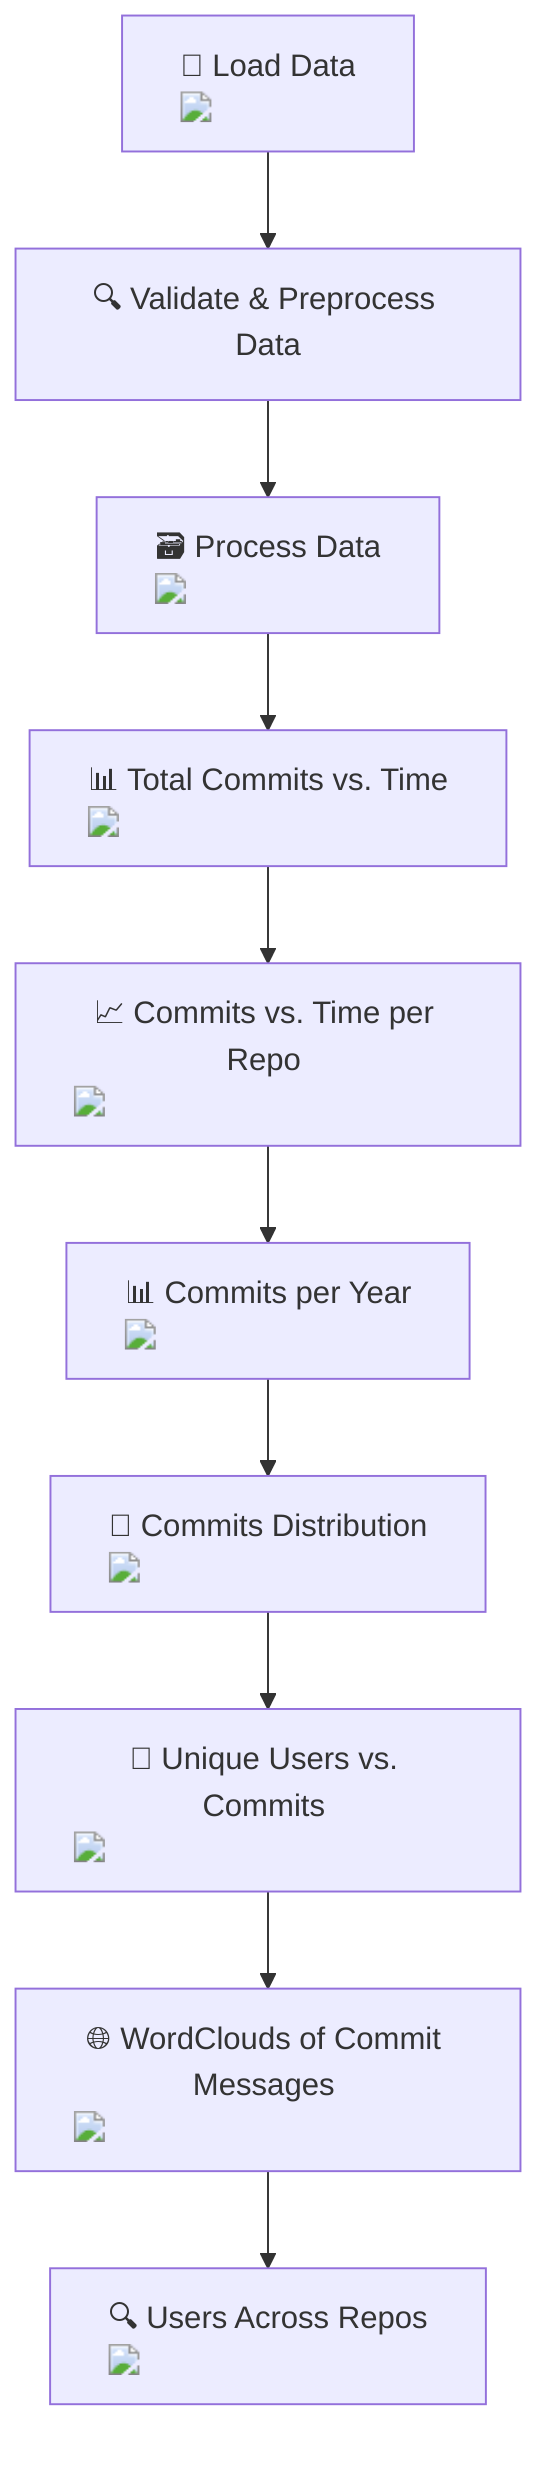 flowchart TD
    A["📂 Load Data <img src='file.svg' />"] --> B["🔍 Validate & Preprocess Data"]
    B --> C["🗃️ Process Data <img src='table.svg' />"]
    C --> D["📊 Total Commits vs. Time <img src='lineplot_template.svg' />"]
    D --> E["📈 Commits vs. Time per Repo <img src='lineplot_template.svg' />"]
    E --> F["📊 Commits per Year <img src='barplot_template.svg' />"]
    F --> G["🍕 Commits Distribution <img src='pie_chart.svg' />"]
    G --> H["🔴 Unique Users vs. Commits <img src='scatter_plot_template.svg' />"]
    H --> I["🌐 WordClouds of Commit Messages <img src='wordcloud_template.svg' />"]
    I --> J["🔍 Users Across Repos <img src='heatmap.svg' />"]